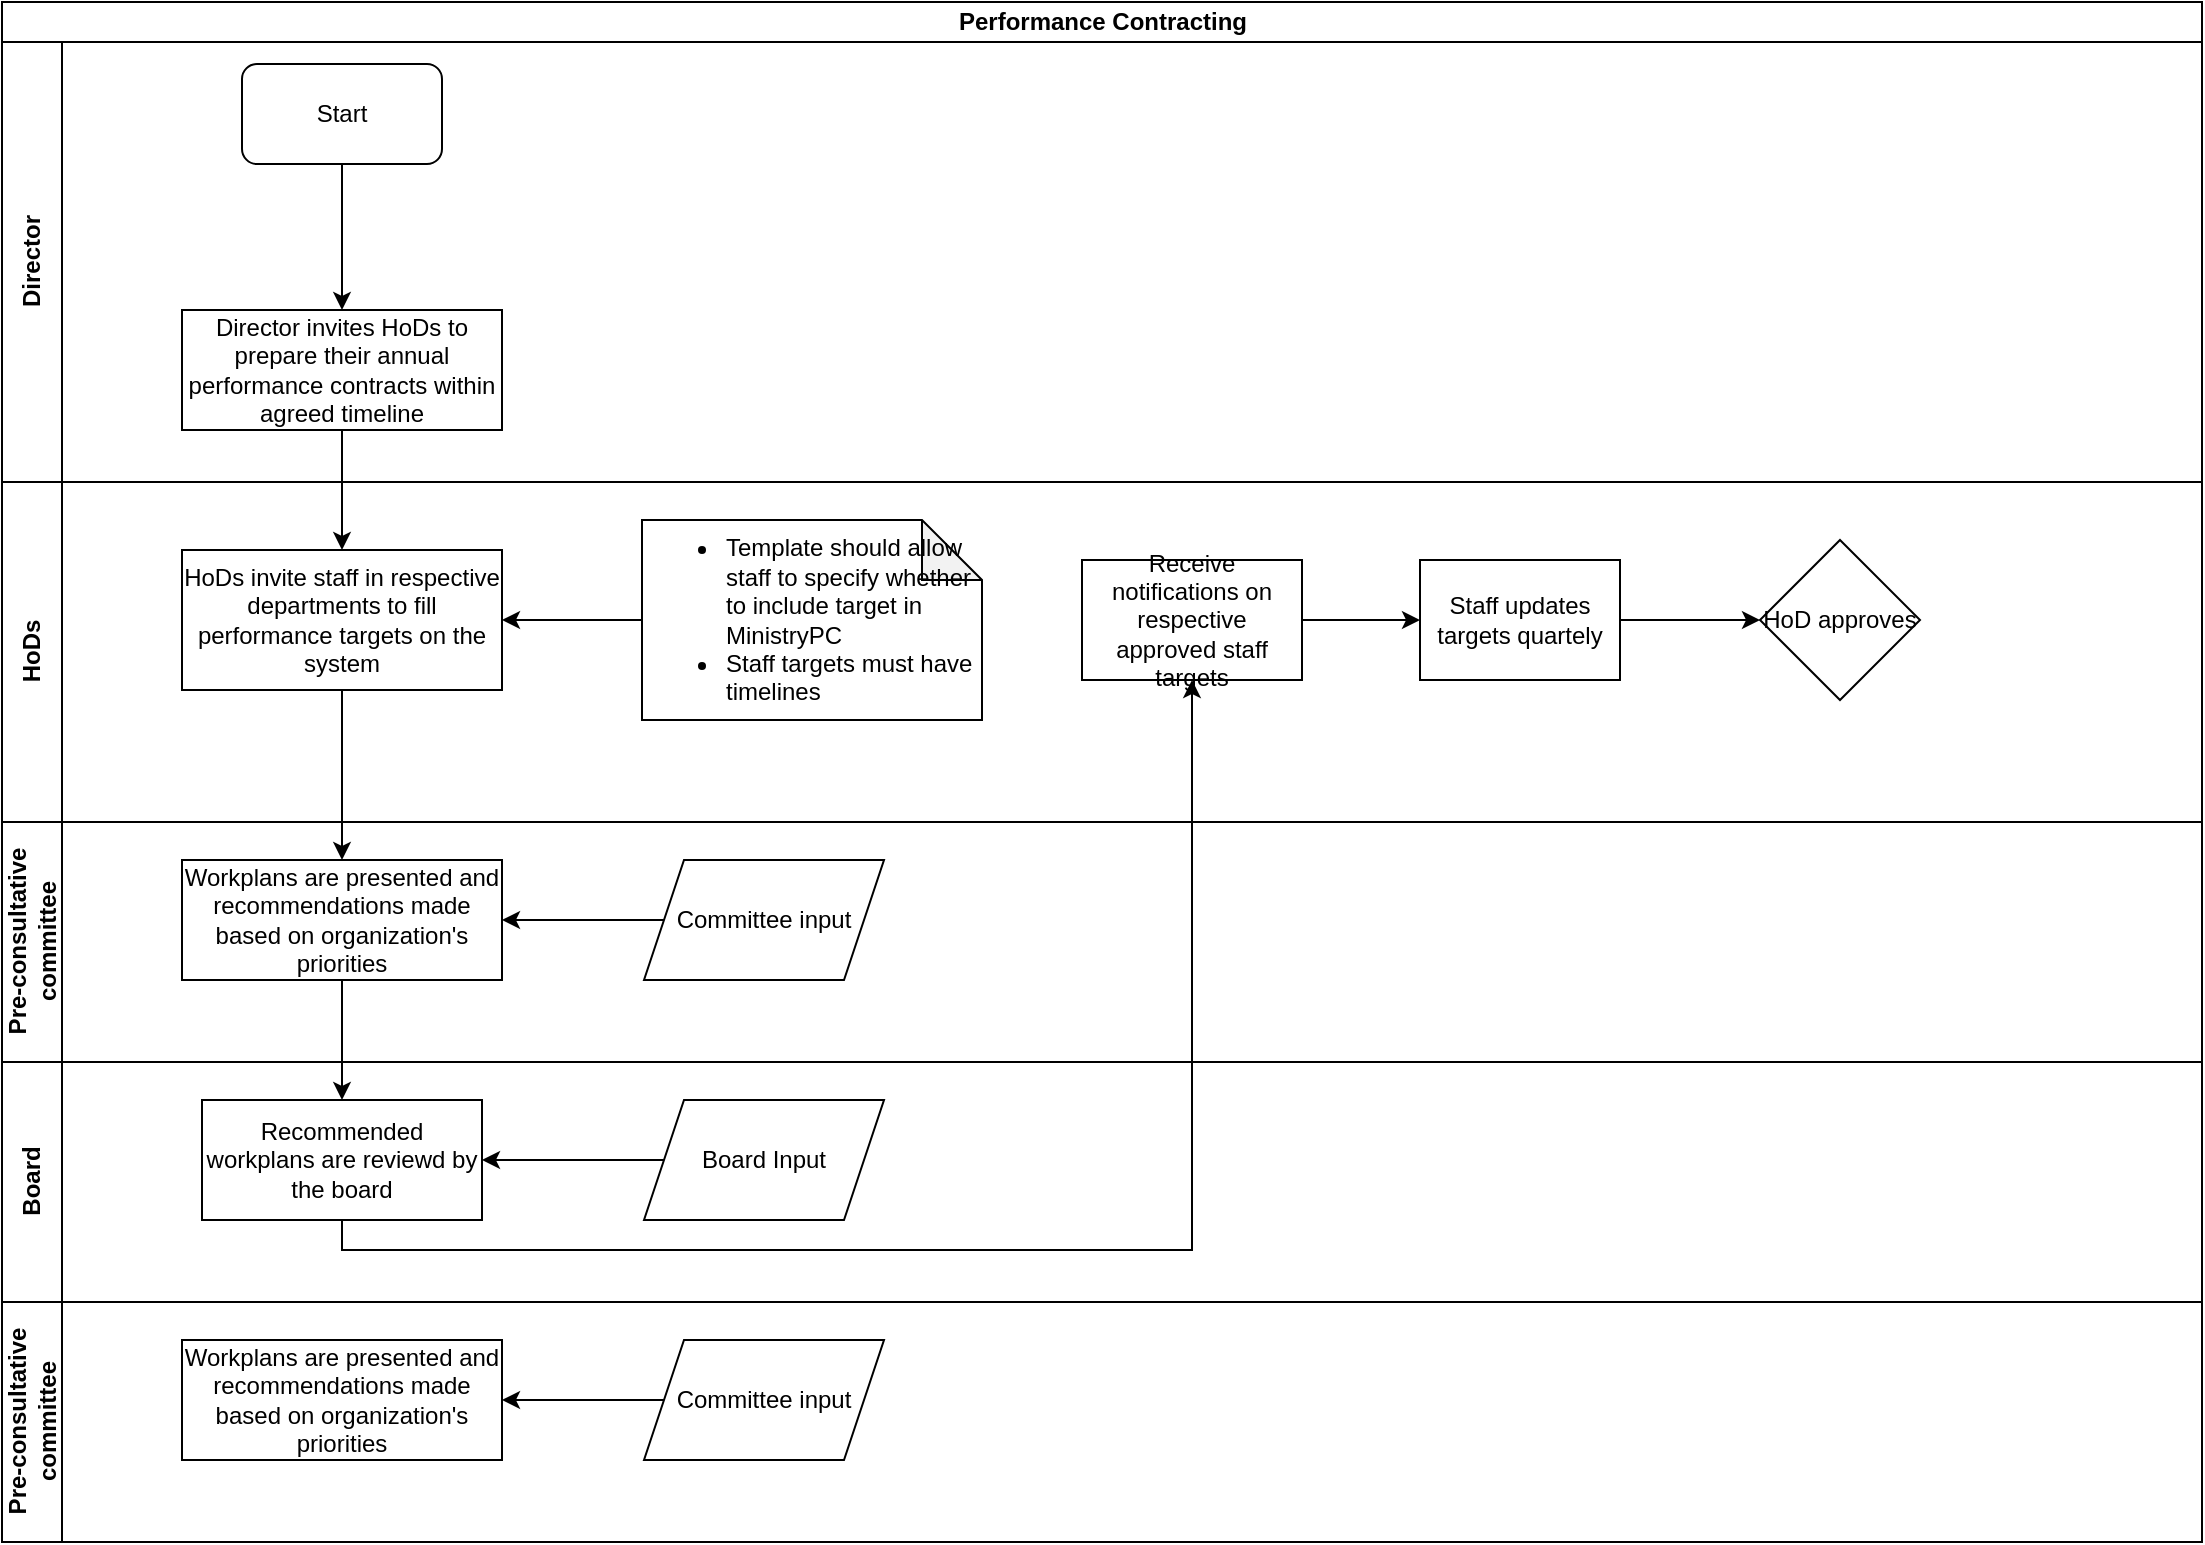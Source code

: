 <mxfile version="13.10.2" type="github">
  <diagram id="BvhlkT9Ul9FyrsT8X-tj" name="Page-1">
    <mxGraphModel dx="1038" dy="547" grid="1" gridSize="10" guides="1" tooltips="1" connect="1" arrows="1" fold="1" page="1" pageScale="1" pageWidth="1169" pageHeight="827" math="0" shadow="0">
      <root>
        <mxCell id="0" />
        <mxCell id="1" parent="0" />
        <mxCell id="p53rdiJHdvj2qYngNVLq-1" value="Performance Contracting" style="swimlane;html=1;childLayout=stackLayout;resizeParent=1;resizeParentMax=0;horizontal=1;startSize=20;horizontalStack=0;" vertex="1" parent="1">
          <mxGeometry x="40" y="20" width="1100" height="770" as="geometry" />
        </mxCell>
        <mxCell id="p53rdiJHdvj2qYngNVLq-10" value="" style="edgeStyle=orthogonalEdgeStyle;rounded=0;orthogonalLoop=1;jettySize=auto;html=1;" edge="1" parent="p53rdiJHdvj2qYngNVLq-1" source="p53rdiJHdvj2qYngNVLq-8" target="p53rdiJHdvj2qYngNVLq-9">
          <mxGeometry relative="1" as="geometry" />
        </mxCell>
        <mxCell id="p53rdiJHdvj2qYngNVLq-15" value="" style="edgeStyle=orthogonalEdgeStyle;rounded=0;orthogonalLoop=1;jettySize=auto;html=1;" edge="1" parent="p53rdiJHdvj2qYngNVLq-1" source="p53rdiJHdvj2qYngNVLq-9" target="p53rdiJHdvj2qYngNVLq-14">
          <mxGeometry relative="1" as="geometry" />
        </mxCell>
        <mxCell id="p53rdiJHdvj2qYngNVLq-19" value="" style="edgeStyle=orthogonalEdgeStyle;rounded=0;orthogonalLoop=1;jettySize=auto;html=1;entryX=0.5;entryY=0;entryDx=0;entryDy=0;" edge="1" parent="p53rdiJHdvj2qYngNVLq-1" source="p53rdiJHdvj2qYngNVLq-14" target="p53rdiJHdvj2qYngNVLq-17">
          <mxGeometry relative="1" as="geometry">
            <mxPoint x="170" y="569" as="targetPoint" />
          </mxGeometry>
        </mxCell>
        <mxCell id="p53rdiJHdvj2qYngNVLq-27" value="" style="edgeStyle=orthogonalEdgeStyle;rounded=0;orthogonalLoop=1;jettySize=auto;html=1;entryX=0.5;entryY=1;entryDx=0;entryDy=0;" edge="1" parent="p53rdiJHdvj2qYngNVLq-1" source="p53rdiJHdvj2qYngNVLq-17" target="p53rdiJHdvj2qYngNVLq-26">
          <mxGeometry relative="1" as="geometry">
            <Array as="points">
              <mxPoint x="170" y="624" />
              <mxPoint x="595" y="624" />
            </Array>
          </mxGeometry>
        </mxCell>
        <mxCell id="p53rdiJHdvj2qYngNVLq-2" value="Director" style="swimlane;html=1;startSize=30;horizontal=0;" vertex="1" parent="p53rdiJHdvj2qYngNVLq-1">
          <mxGeometry y="20" width="1100" height="220" as="geometry" />
        </mxCell>
        <mxCell id="p53rdiJHdvj2qYngNVLq-5" value="Start" style="rounded=1;whiteSpace=wrap;html=1;" vertex="1" parent="p53rdiJHdvj2qYngNVLq-2">
          <mxGeometry x="120" y="11" width="100" height="50" as="geometry" />
        </mxCell>
        <mxCell id="p53rdiJHdvj2qYngNVLq-8" value="Director invites HoDs to prepare their annual performance contracts within agreed timeline" style="rounded=0;whiteSpace=wrap;html=1;" vertex="1" parent="p53rdiJHdvj2qYngNVLq-2">
          <mxGeometry x="90" y="134" width="160" height="60" as="geometry" />
        </mxCell>
        <mxCell id="p53rdiJHdvj2qYngNVLq-7" value="" style="edgeStyle=orthogonalEdgeStyle;rounded=0;orthogonalLoop=1;jettySize=auto;html=1;entryX=0.5;entryY=0;entryDx=0;entryDy=0;" edge="1" parent="p53rdiJHdvj2qYngNVLq-2" source="p53rdiJHdvj2qYngNVLq-5" target="p53rdiJHdvj2qYngNVLq-8">
          <mxGeometry relative="1" as="geometry">
            <mxPoint x="170" y="126" as="targetPoint" />
          </mxGeometry>
        </mxCell>
        <mxCell id="p53rdiJHdvj2qYngNVLq-3" value="HoDs" style="swimlane;html=1;startSize=30;horizontal=0;" vertex="1" parent="p53rdiJHdvj2qYngNVLq-1">
          <mxGeometry y="240" width="1100" height="170" as="geometry" />
        </mxCell>
        <mxCell id="p53rdiJHdvj2qYngNVLq-9" value="HoDs invite staff in respective departments to fill performance targets on the system" style="whiteSpace=wrap;html=1;rounded=0;" vertex="1" parent="p53rdiJHdvj2qYngNVLq-3">
          <mxGeometry x="90" y="34" width="160" height="70" as="geometry" />
        </mxCell>
        <mxCell id="p53rdiJHdvj2qYngNVLq-11" value="&lt;div align=&quot;left&quot;&gt;&lt;ul&gt;&lt;li&gt;Template should allow staff to specify whether to include target in MinistryPC&lt;/li&gt;&lt;li&gt;Staff targets must have timelines&lt;/li&gt;&lt;/ul&gt;&lt;/div&gt;" style="shape=note;whiteSpace=wrap;html=1;backgroundOutline=1;darkOpacity=0.05;align=left;" vertex="1" parent="p53rdiJHdvj2qYngNVLq-3">
          <mxGeometry x="320" y="19" width="170" height="100" as="geometry" />
        </mxCell>
        <mxCell id="p53rdiJHdvj2qYngNVLq-13" value="" style="edgeStyle=orthogonalEdgeStyle;rounded=0;orthogonalLoop=1;jettySize=auto;html=1;entryX=1;entryY=0.5;entryDx=0;entryDy=0;" edge="1" parent="p53rdiJHdvj2qYngNVLq-3" source="p53rdiJHdvj2qYngNVLq-11" target="p53rdiJHdvj2qYngNVLq-9">
          <mxGeometry relative="1" as="geometry">
            <mxPoint x="310" y="64" as="targetPoint" />
          </mxGeometry>
        </mxCell>
        <mxCell id="p53rdiJHdvj2qYngNVLq-26" value="Receive notifications on respective approved staff targets" style="whiteSpace=wrap;html=1;rounded=0;" vertex="1" parent="p53rdiJHdvj2qYngNVLq-3">
          <mxGeometry x="540" y="39" width="110" height="60" as="geometry" />
        </mxCell>
        <mxCell id="p53rdiJHdvj2qYngNVLq-28" value="Staff updates targets quartely" style="whiteSpace=wrap;html=1;rounded=0;" vertex="1" parent="p53rdiJHdvj2qYngNVLq-3">
          <mxGeometry x="709" y="39" width="100" height="60" as="geometry" />
        </mxCell>
        <mxCell id="p53rdiJHdvj2qYngNVLq-29" value="" style="edgeStyle=orthogonalEdgeStyle;rounded=0;orthogonalLoop=1;jettySize=auto;html=1;" edge="1" parent="p53rdiJHdvj2qYngNVLq-3" source="p53rdiJHdvj2qYngNVLq-26" target="p53rdiJHdvj2qYngNVLq-28">
          <mxGeometry relative="1" as="geometry" />
        </mxCell>
        <mxCell id="p53rdiJHdvj2qYngNVLq-32" value="HoD approves" style="rhombus;whiteSpace=wrap;html=1;" vertex="1" parent="p53rdiJHdvj2qYngNVLq-3">
          <mxGeometry x="879" y="29" width="80" height="80" as="geometry" />
        </mxCell>
        <mxCell id="p53rdiJHdvj2qYngNVLq-4" value="&lt;div&gt;Pre-consultative &lt;br&gt;&lt;/div&gt;&lt;div&gt;committee&lt;/div&gt;" style="swimlane;html=1;startSize=30;horizontal=0;" vertex="1" parent="p53rdiJHdvj2qYngNVLq-1">
          <mxGeometry y="410" width="1100" height="120" as="geometry" />
        </mxCell>
        <mxCell id="p53rdiJHdvj2qYngNVLq-14" value="Workplans are presented and recommendations made based on organization&#39;s priorities" style="whiteSpace=wrap;html=1;rounded=0;" vertex="1" parent="p53rdiJHdvj2qYngNVLq-4">
          <mxGeometry x="90" y="19" width="160" height="60" as="geometry" />
        </mxCell>
        <mxCell id="p53rdiJHdvj2qYngNVLq-21" value="Committee input" style="shape=parallelogram;perimeter=parallelogramPerimeter;whiteSpace=wrap;html=1;fixedSize=1;" vertex="1" parent="p53rdiJHdvj2qYngNVLq-4">
          <mxGeometry x="321" y="19" width="120" height="60" as="geometry" />
        </mxCell>
        <mxCell id="p53rdiJHdvj2qYngNVLq-23" value="" style="edgeStyle=orthogonalEdgeStyle;rounded=0;orthogonalLoop=1;jettySize=auto;html=1;entryX=1;entryY=0.5;entryDx=0;entryDy=0;" edge="1" parent="p53rdiJHdvj2qYngNVLq-4" source="p53rdiJHdvj2qYngNVLq-21" target="p53rdiJHdvj2qYngNVLq-14">
          <mxGeometry relative="1" as="geometry">
            <mxPoint x="280" y="49" as="targetPoint" />
          </mxGeometry>
        </mxCell>
        <mxCell id="p53rdiJHdvj2qYngNVLq-16" value="Board" style="swimlane;html=1;startSize=30;horizontal=0;" vertex="1" parent="p53rdiJHdvj2qYngNVLq-1">
          <mxGeometry y="530" width="1100" height="120" as="geometry" />
        </mxCell>
        <mxCell id="p53rdiJHdvj2qYngNVLq-17" value="Recommended workplans are reviewd by the board" style="whiteSpace=wrap;html=1;rounded=0;" vertex="1" parent="p53rdiJHdvj2qYngNVLq-16">
          <mxGeometry x="100" y="19" width="140" height="60" as="geometry" />
        </mxCell>
        <mxCell id="p53rdiJHdvj2qYngNVLq-20" value="Board Input" style="shape=parallelogram;perimeter=parallelogramPerimeter;whiteSpace=wrap;html=1;fixedSize=1;" vertex="1" parent="p53rdiJHdvj2qYngNVLq-16">
          <mxGeometry x="321" y="19" width="120" height="60" as="geometry" />
        </mxCell>
        <mxCell id="p53rdiJHdvj2qYngNVLq-25" value="" style="edgeStyle=orthogonalEdgeStyle;rounded=0;orthogonalLoop=1;jettySize=auto;html=1;entryX=1;entryY=0.5;entryDx=0;entryDy=0;" edge="1" parent="p53rdiJHdvj2qYngNVLq-16" source="p53rdiJHdvj2qYngNVLq-20" target="p53rdiJHdvj2qYngNVLq-17">
          <mxGeometry relative="1" as="geometry">
            <mxPoint x="260" y="49" as="targetPoint" />
          </mxGeometry>
        </mxCell>
        <mxCell id="p53rdiJHdvj2qYngNVLq-37" value="&lt;div&gt;Pre-consultative &lt;br&gt;&lt;/div&gt;&lt;div&gt;committee&lt;/div&gt;" style="swimlane;html=1;startSize=30;horizontal=0;" vertex="1" parent="p53rdiJHdvj2qYngNVLq-1">
          <mxGeometry y="650" width="1100" height="120" as="geometry" />
        </mxCell>
        <mxCell id="p53rdiJHdvj2qYngNVLq-38" value="Workplans are presented and recommendations made based on organization&#39;s priorities" style="whiteSpace=wrap;html=1;rounded=0;" vertex="1" parent="p53rdiJHdvj2qYngNVLq-37">
          <mxGeometry x="90" y="19" width="160" height="60" as="geometry" />
        </mxCell>
        <mxCell id="p53rdiJHdvj2qYngNVLq-39" value="Committee input" style="shape=parallelogram;perimeter=parallelogramPerimeter;whiteSpace=wrap;html=1;fixedSize=1;" vertex="1" parent="p53rdiJHdvj2qYngNVLq-37">
          <mxGeometry x="321" y="19" width="120" height="60" as="geometry" />
        </mxCell>
        <mxCell id="p53rdiJHdvj2qYngNVLq-40" value="" style="edgeStyle=orthogonalEdgeStyle;rounded=0;orthogonalLoop=1;jettySize=auto;html=1;entryX=1;entryY=0.5;entryDx=0;entryDy=0;" edge="1" parent="p53rdiJHdvj2qYngNVLq-37" source="p53rdiJHdvj2qYngNVLq-39" target="p53rdiJHdvj2qYngNVLq-38">
          <mxGeometry relative="1" as="geometry">
            <mxPoint x="280" y="49" as="targetPoint" />
          </mxGeometry>
        </mxCell>
        <mxCell id="p53rdiJHdvj2qYngNVLq-31" value="" style="edgeStyle=orthogonalEdgeStyle;rounded=0;orthogonalLoop=1;jettySize=auto;html=1;" edge="1" parent="1" source="p53rdiJHdvj2qYngNVLq-28">
          <mxGeometry relative="1" as="geometry">
            <mxPoint x="919" y="329" as="targetPoint" />
          </mxGeometry>
        </mxCell>
      </root>
    </mxGraphModel>
  </diagram>
</mxfile>
